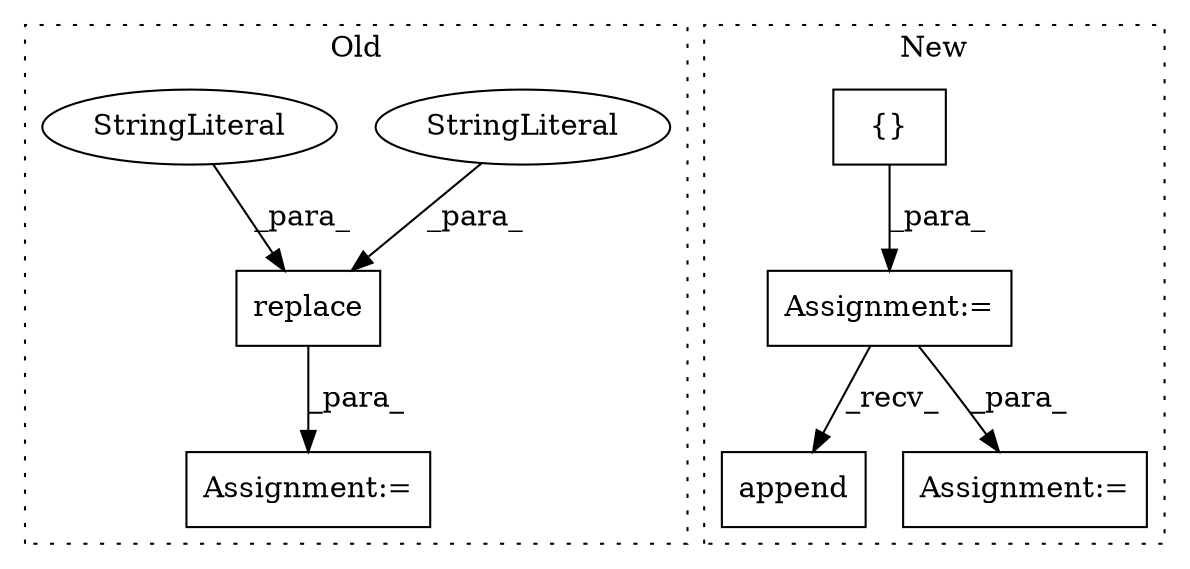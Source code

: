 digraph G {
subgraph cluster0 {
1 [label="replace" a="32" s="9196,9225" l="8,1" shape="box"];
3 [label="StringLiteral" a="45" s="9204" l="13" shape="ellipse"];
4 [label="StringLiteral" a="45" s="9218" l="7" shape="ellipse"];
7 [label="Assignment:=" a="7" s="9072" l="1" shape="box"];
label = "Old";
style="dotted";
}
subgraph cluster1 {
2 [label="append" a="32" s="9097,9114" l="7,1" shape="box"];
5 [label="{}" a="4" s="8628" l="2" shape="box"];
6 [label="Assignment:=" a="7" s="8615" l="1" shape="box"];
8 [label="Assignment:=" a="7" s="9157" l="1" shape="box"];
label = "New";
style="dotted";
}
1 -> 7 [label="_para_"];
3 -> 1 [label="_para_"];
4 -> 1 [label="_para_"];
5 -> 6 [label="_para_"];
6 -> 2 [label="_recv_"];
6 -> 8 [label="_para_"];
}